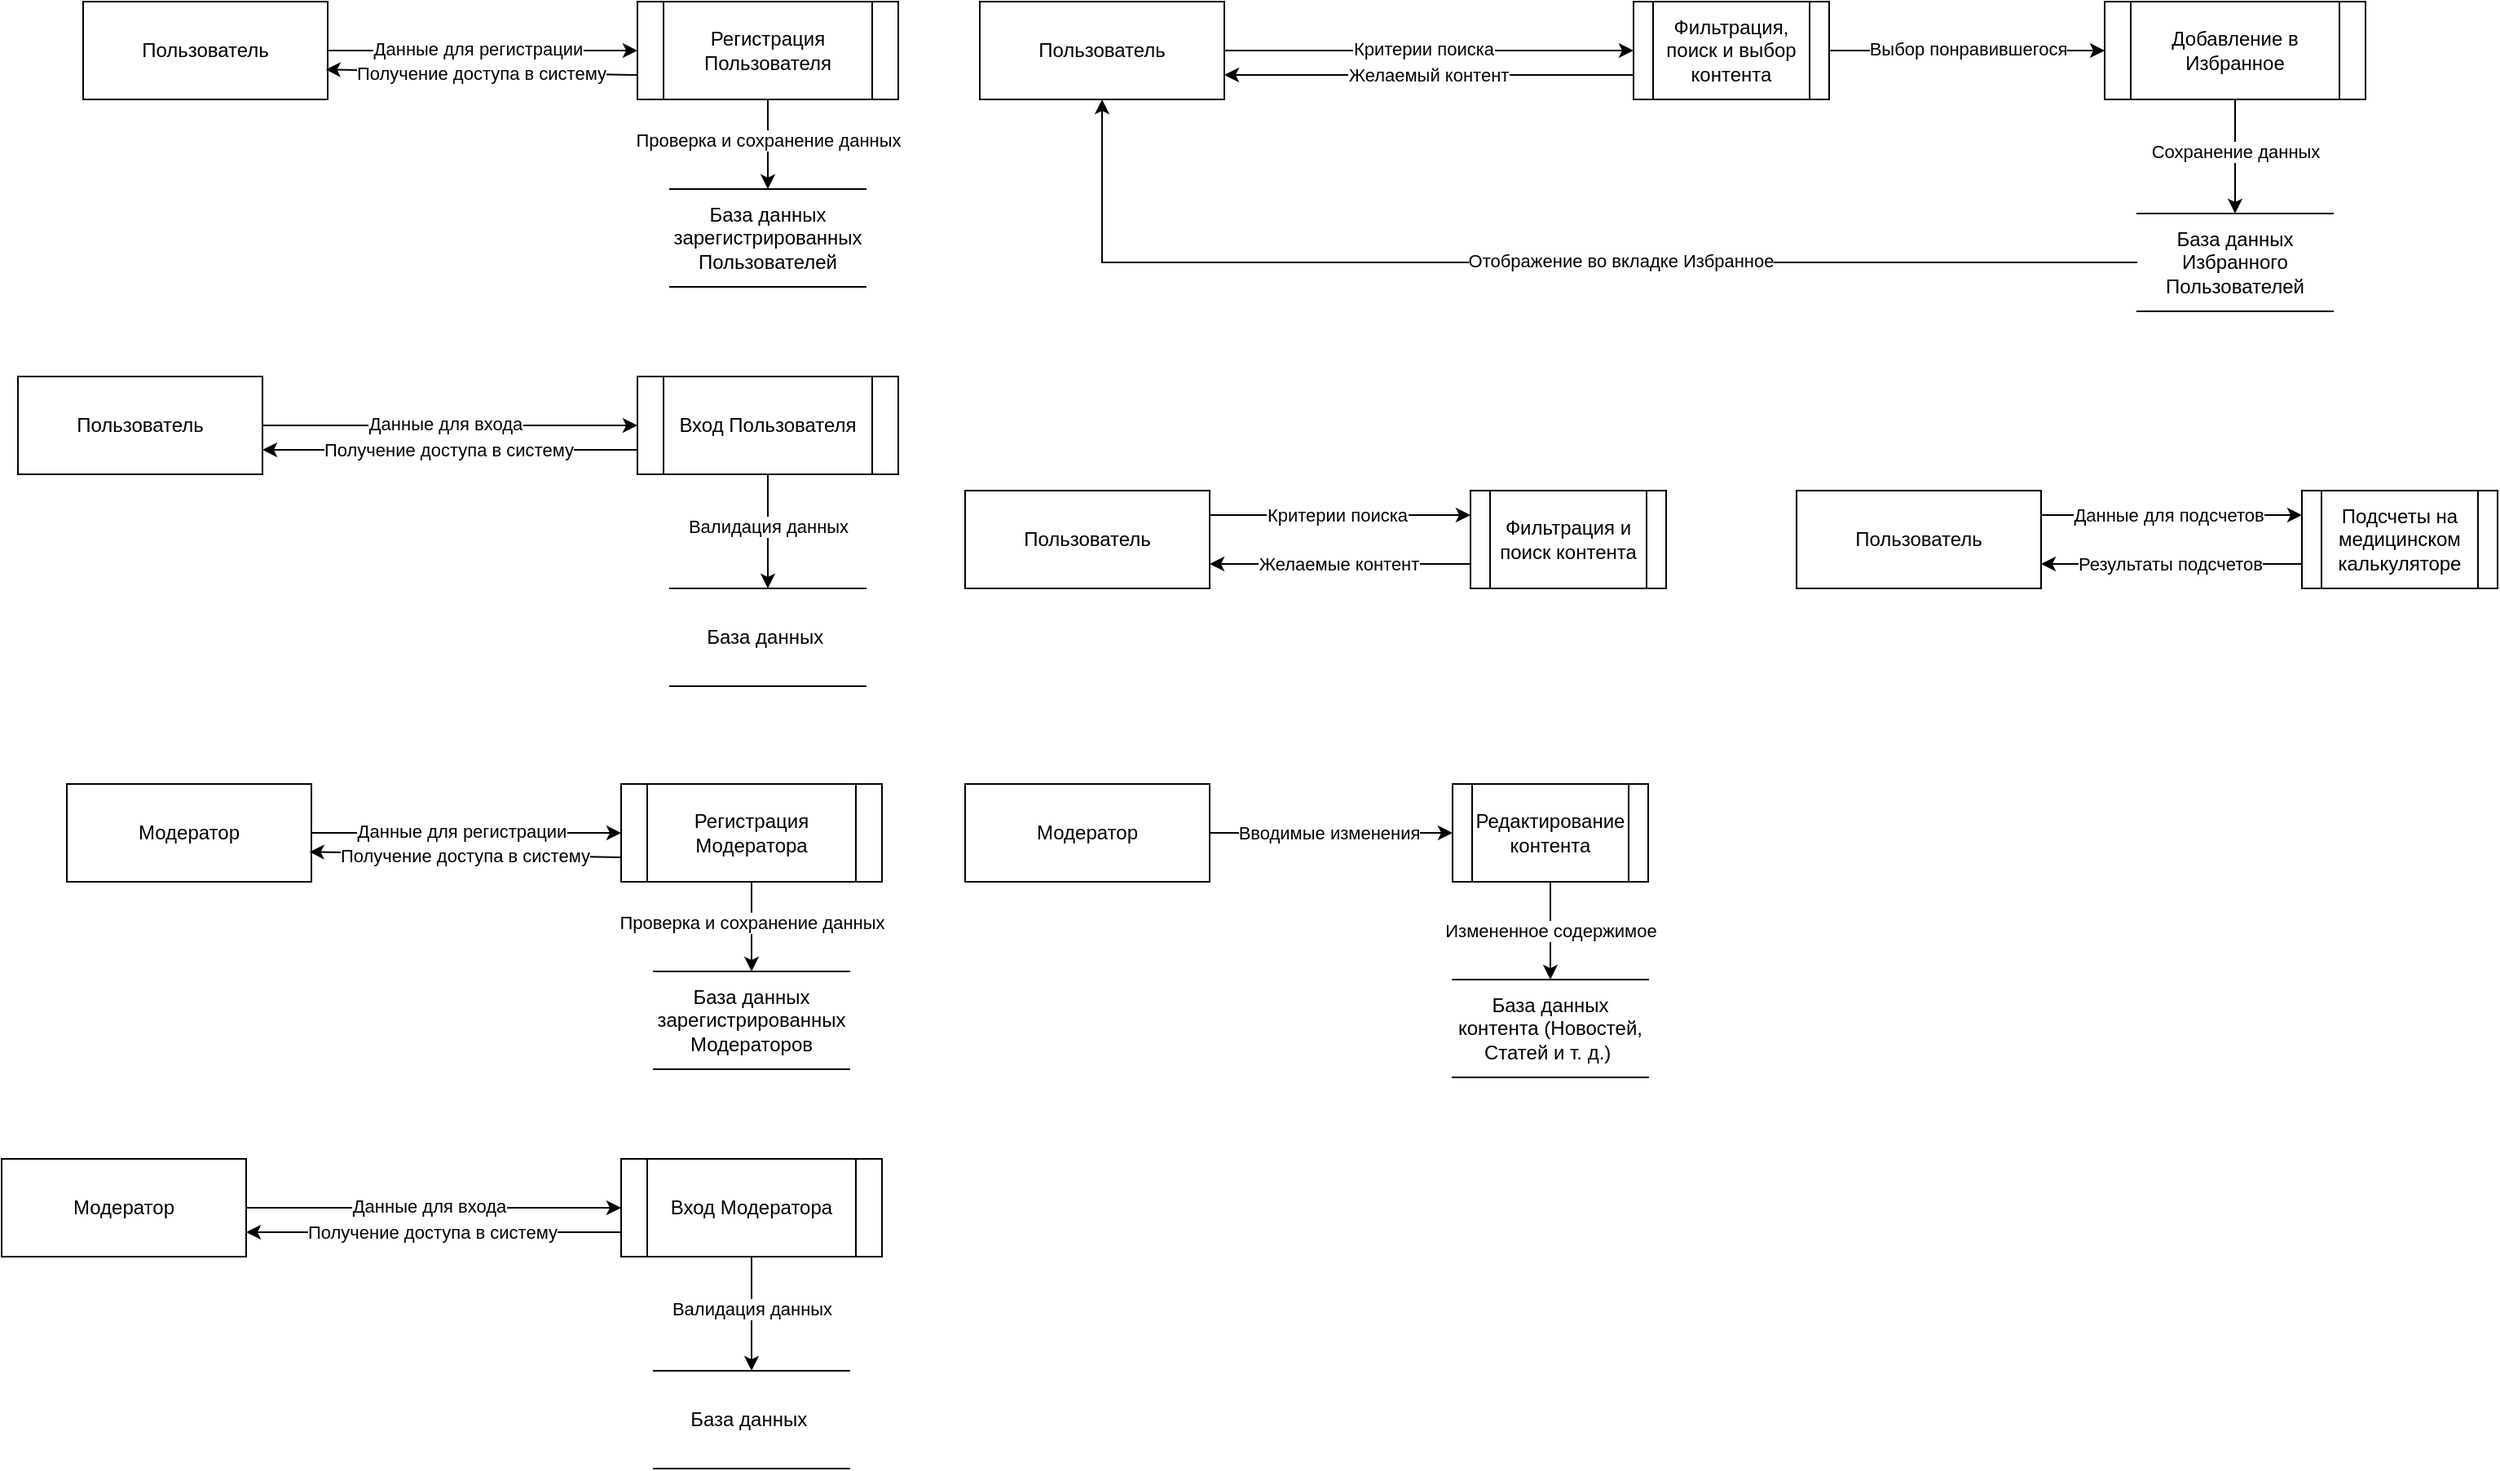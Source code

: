 <mxfile version="22.0.4" type="device">
  <diagram name="Страница — 1" id="YUm8qyB8BKFqRt-K5jFj">
    <mxGraphModel dx="2580" dy="1148" grid="1" gridSize="10" guides="1" tooltips="1" connect="1" arrows="1" fold="1" page="1" pageScale="1" pageWidth="827" pageHeight="1169" math="0" shadow="0">
      <root>
        <mxCell id="0" />
        <mxCell id="1" parent="0" />
        <mxCell id="lmXnger4jcRCsyg33RG4-57" value="" style="edgeStyle=orthogonalEdgeStyle;rounded=0;orthogonalLoop=1;jettySize=auto;html=1;" edge="1" parent="1" source="lmXnger4jcRCsyg33RG4-48" target="lmXnger4jcRCsyg33RG4-49">
          <mxGeometry relative="1" as="geometry" />
        </mxCell>
        <mxCell id="lmXnger4jcRCsyg33RG4-59" value="Данные для регистрации" style="edgeLabel;html=1;align=center;verticalAlign=middle;resizable=0;points=[];" vertex="1" connectable="0" parent="lmXnger4jcRCsyg33RG4-57">
          <mxGeometry x="-0.029" y="1" relative="1" as="geometry">
            <mxPoint as="offset" />
          </mxGeometry>
        </mxCell>
        <mxCell id="lmXnger4jcRCsyg33RG4-48" value="&lt;font style=&quot;vertical-align: inherit;&quot;&gt;&lt;font style=&quot;vertical-align: inherit;&quot;&gt;Пользователь&lt;/font&gt;&lt;/font&gt;" style="whiteSpace=wrap;html=1;align=center;" vertex="1" parent="1">
          <mxGeometry x="230" y="470" width="150" height="60" as="geometry" />
        </mxCell>
        <mxCell id="lmXnger4jcRCsyg33RG4-62" value="" style="edgeStyle=orthogonalEdgeStyle;rounded=0;orthogonalLoop=1;jettySize=auto;html=1;" edge="1" parent="1" source="lmXnger4jcRCsyg33RG4-49" target="lmXnger4jcRCsyg33RG4-50">
          <mxGeometry relative="1" as="geometry" />
        </mxCell>
        <mxCell id="lmXnger4jcRCsyg33RG4-63" value="Проверка и сохранение данных" style="edgeLabel;html=1;align=center;verticalAlign=middle;resizable=0;points=[];" vertex="1" connectable="0" parent="lmXnger4jcRCsyg33RG4-62">
          <mxGeometry x="-0.086" relative="1" as="geometry">
            <mxPoint as="offset" />
          </mxGeometry>
        </mxCell>
        <mxCell id="lmXnger4jcRCsyg33RG4-49" value="Регистрация&lt;br&gt;Пользователя" style="shape=process;whiteSpace=wrap;html=1;backgroundOutline=1;" vertex="1" parent="1">
          <mxGeometry x="570" y="470" width="160" height="60" as="geometry" />
        </mxCell>
        <mxCell id="lmXnger4jcRCsyg33RG4-50" value="База данных зарегистрированных Пользователей" style="shape=partialRectangle;whiteSpace=wrap;html=1;left=0;right=0;fillColor=none;" vertex="1" parent="1">
          <mxGeometry x="590" y="585" width="120" height="60" as="geometry" />
        </mxCell>
        <mxCell id="lmXnger4jcRCsyg33RG4-60" value="" style="endArrow=classic;html=1;rounded=0;exitX=0;exitY=0.75;exitDx=0;exitDy=0;entryX=0.992;entryY=0.694;entryDx=0;entryDy=0;entryPerimeter=0;" edge="1" parent="1">
          <mxGeometry width="50" height="50" relative="1" as="geometry">
            <mxPoint x="570" y="515" as="sourcePoint" />
            <mxPoint x="378.8" y="511.64" as="targetPoint" />
          </mxGeometry>
        </mxCell>
        <mxCell id="lmXnger4jcRCsyg33RG4-61" value="Получение доступа в систему" style="edgeLabel;html=1;align=center;verticalAlign=middle;resizable=0;points=[];" vertex="1" connectable="0" parent="lmXnger4jcRCsyg33RG4-60">
          <mxGeometry x="0.007" relative="1" as="geometry">
            <mxPoint as="offset" />
          </mxGeometry>
        </mxCell>
        <mxCell id="lmXnger4jcRCsyg33RG4-64" value="" style="edgeStyle=orthogonalEdgeStyle;rounded=0;orthogonalLoop=1;jettySize=auto;html=1;entryX=0;entryY=0.5;entryDx=0;entryDy=0;" edge="1" parent="1" source="lmXnger4jcRCsyg33RG4-66" target="lmXnger4jcRCsyg33RG4-94">
          <mxGeometry relative="1" as="geometry">
            <mxPoint x="1150" y="500" as="targetPoint" />
          </mxGeometry>
        </mxCell>
        <mxCell id="lmXnger4jcRCsyg33RG4-65" value="Критерии поиска" style="edgeLabel;html=1;align=center;verticalAlign=middle;resizable=0;points=[];" vertex="1" connectable="0" parent="lmXnger4jcRCsyg33RG4-64">
          <mxGeometry x="-0.029" y="1" relative="1" as="geometry">
            <mxPoint as="offset" />
          </mxGeometry>
        </mxCell>
        <mxCell id="lmXnger4jcRCsyg33RG4-66" value="&lt;font style=&quot;vertical-align: inherit;&quot;&gt;&lt;font style=&quot;vertical-align: inherit;&quot;&gt;Пользователь&lt;/font&gt;&lt;/font&gt;" style="whiteSpace=wrap;html=1;align=center;" vertex="1" parent="1">
          <mxGeometry x="780" y="470" width="150" height="60" as="geometry" />
        </mxCell>
        <mxCell id="lmXnger4jcRCsyg33RG4-67" value="" style="edgeStyle=orthogonalEdgeStyle;rounded=0;orthogonalLoop=1;jettySize=auto;html=1;" edge="1" parent="1" source="lmXnger4jcRCsyg33RG4-69" target="lmXnger4jcRCsyg33RG4-70">
          <mxGeometry relative="1" as="geometry" />
        </mxCell>
        <mxCell id="lmXnger4jcRCsyg33RG4-68" value="Сохранение данных" style="edgeLabel;html=1;align=center;verticalAlign=middle;resizable=0;points=[];" vertex="1" connectable="0" parent="lmXnger4jcRCsyg33RG4-67">
          <mxGeometry x="-0.086" relative="1" as="geometry">
            <mxPoint as="offset" />
          </mxGeometry>
        </mxCell>
        <mxCell id="lmXnger4jcRCsyg33RG4-69" value="Добавление в Избранное" style="shape=process;whiteSpace=wrap;html=1;backgroundOutline=1;" vertex="1" parent="1">
          <mxGeometry x="1470" y="470" width="160" height="60" as="geometry" />
        </mxCell>
        <mxCell id="lmXnger4jcRCsyg33RG4-70" value="База данных Избранного Пользователей" style="shape=partialRectangle;whiteSpace=wrap;html=1;left=0;right=0;fillColor=none;" vertex="1" parent="1">
          <mxGeometry x="1490" y="600" width="120" height="60" as="geometry" />
        </mxCell>
        <mxCell id="lmXnger4jcRCsyg33RG4-71" value="" style="endArrow=classic;html=1;rounded=0;entryX=1;entryY=0.75;entryDx=0;entryDy=0;exitX=0;exitY=0.75;exitDx=0;exitDy=0;" edge="1" parent="1" source="lmXnger4jcRCsyg33RG4-94" target="lmXnger4jcRCsyg33RG4-66">
          <mxGeometry width="50" height="50" relative="1" as="geometry">
            <mxPoint x="1170" y="510" as="sourcePoint" />
            <mxPoint x="958.8" y="511.64" as="targetPoint" />
          </mxGeometry>
        </mxCell>
        <mxCell id="lmXnger4jcRCsyg33RG4-72" value="Желаемый контент" style="edgeLabel;html=1;align=center;verticalAlign=middle;resizable=0;points=[];" vertex="1" connectable="0" parent="lmXnger4jcRCsyg33RG4-71">
          <mxGeometry x="0.007" relative="1" as="geometry">
            <mxPoint as="offset" />
          </mxGeometry>
        </mxCell>
        <mxCell id="lmXnger4jcRCsyg33RG4-73" value="" style="edgeStyle=orthogonalEdgeStyle;rounded=0;orthogonalLoop=1;jettySize=auto;html=1;" edge="1" parent="1" source="lmXnger4jcRCsyg33RG4-75" target="lmXnger4jcRCsyg33RG4-78">
          <mxGeometry relative="1" as="geometry" />
        </mxCell>
        <mxCell id="lmXnger4jcRCsyg33RG4-74" value="Данные для входа" style="edgeLabel;html=1;align=center;verticalAlign=middle;resizable=0;points=[];" vertex="1" connectable="0" parent="lmXnger4jcRCsyg33RG4-73">
          <mxGeometry x="-0.029" y="1" relative="1" as="geometry">
            <mxPoint as="offset" />
          </mxGeometry>
        </mxCell>
        <mxCell id="lmXnger4jcRCsyg33RG4-75" value="&lt;font style=&quot;vertical-align: inherit;&quot;&gt;&lt;font style=&quot;vertical-align: inherit;&quot;&gt;Пользователь&lt;/font&gt;&lt;/font&gt;" style="whiteSpace=wrap;html=1;align=center;" vertex="1" parent="1">
          <mxGeometry x="190" y="700" width="150" height="60" as="geometry" />
        </mxCell>
        <mxCell id="lmXnger4jcRCsyg33RG4-76" value="" style="edgeStyle=orthogonalEdgeStyle;rounded=0;orthogonalLoop=1;jettySize=auto;html=1;" edge="1" parent="1" source="lmXnger4jcRCsyg33RG4-78" target="lmXnger4jcRCsyg33RG4-79">
          <mxGeometry relative="1" as="geometry" />
        </mxCell>
        <mxCell id="lmXnger4jcRCsyg33RG4-77" value="Валидация данных" style="edgeLabel;html=1;align=center;verticalAlign=middle;resizable=0;points=[];" vertex="1" connectable="0" parent="lmXnger4jcRCsyg33RG4-76">
          <mxGeometry x="-0.086" relative="1" as="geometry">
            <mxPoint as="offset" />
          </mxGeometry>
        </mxCell>
        <mxCell id="lmXnger4jcRCsyg33RG4-78" value="Вход Пользователя" style="shape=process;whiteSpace=wrap;html=1;backgroundOutline=1;" vertex="1" parent="1">
          <mxGeometry x="570" y="700" width="160" height="60" as="geometry" />
        </mxCell>
        <mxCell id="lmXnger4jcRCsyg33RG4-79" value="База данных&amp;nbsp;" style="shape=partialRectangle;whiteSpace=wrap;html=1;left=0;right=0;fillColor=none;" vertex="1" parent="1">
          <mxGeometry x="590" y="830" width="120" height="60" as="geometry" />
        </mxCell>
        <mxCell id="lmXnger4jcRCsyg33RG4-80" value="" style="endArrow=classic;html=1;rounded=0;exitX=0;exitY=0.75;exitDx=0;exitDy=0;entryX=1;entryY=0.75;entryDx=0;entryDy=0;" edge="1" parent="1" source="lmXnger4jcRCsyg33RG4-78" target="lmXnger4jcRCsyg33RG4-75">
          <mxGeometry width="50" height="50" relative="1" as="geometry">
            <mxPoint x="530" y="745" as="sourcePoint" />
            <mxPoint x="338.8" y="741.64" as="targetPoint" />
          </mxGeometry>
        </mxCell>
        <mxCell id="lmXnger4jcRCsyg33RG4-81" value="Получение доступа в систему" style="edgeLabel;html=1;align=center;verticalAlign=middle;resizable=0;points=[];" vertex="1" connectable="0" parent="lmXnger4jcRCsyg33RG4-80">
          <mxGeometry x="0.007" relative="1" as="geometry">
            <mxPoint as="offset" />
          </mxGeometry>
        </mxCell>
        <mxCell id="lmXnger4jcRCsyg33RG4-84" value="" style="edgeStyle=orthogonalEdgeStyle;rounded=0;orthogonalLoop=1;jettySize=auto;html=1;exitX=1;exitY=0.25;exitDx=0;exitDy=0;entryX=0;entryY=0.25;entryDx=0;entryDy=0;" edge="1" parent="1" source="lmXnger4jcRCsyg33RG4-82" target="lmXnger4jcRCsyg33RG4-83">
          <mxGeometry relative="1" as="geometry">
            <mxPoint x="921" y="787" as="sourcePoint" />
            <mxPoint x="1071" y="785" as="targetPoint" />
          </mxGeometry>
        </mxCell>
        <mxCell id="lmXnger4jcRCsyg33RG4-85" value="Критерии поиска" style="edgeLabel;html=1;align=center;verticalAlign=middle;resizable=0;points=[];" vertex="1" connectable="0" parent="lmXnger4jcRCsyg33RG4-84">
          <mxGeometry x="-0.023" relative="1" as="geometry">
            <mxPoint as="offset" />
          </mxGeometry>
        </mxCell>
        <mxCell id="lmXnger4jcRCsyg33RG4-82" value="&lt;font style=&quot;vertical-align: inherit;&quot;&gt;&lt;font style=&quot;vertical-align: inherit;&quot;&gt;Пользователь&lt;/font&gt;&lt;/font&gt;" style="whiteSpace=wrap;html=1;align=center;" vertex="1" parent="1">
          <mxGeometry x="771" y="770" width="150" height="60" as="geometry" />
        </mxCell>
        <mxCell id="lmXnger4jcRCsyg33RG4-83" value="Фильтрация и поиск контента" style="shape=process;whiteSpace=wrap;html=1;backgroundOutline=1;" vertex="1" parent="1">
          <mxGeometry x="1081" y="770" width="120" height="60" as="geometry" />
        </mxCell>
        <mxCell id="lmXnger4jcRCsyg33RG4-86" value="" style="endArrow=classic;html=1;rounded=0;exitX=0;exitY=0.75;exitDx=0;exitDy=0;entryX=1;entryY=0.75;entryDx=0;entryDy=0;" edge="1" parent="1" source="lmXnger4jcRCsyg33RG4-83" target="lmXnger4jcRCsyg33RG4-82">
          <mxGeometry width="50" height="50" relative="1" as="geometry">
            <mxPoint x="1061" y="817" as="sourcePoint" />
            <mxPoint x="931" y="817" as="targetPoint" />
          </mxGeometry>
        </mxCell>
        <mxCell id="lmXnger4jcRCsyg33RG4-87" value="Желаемые контент" style="edgeLabel;html=1;align=center;verticalAlign=middle;resizable=0;points=[];" vertex="1" connectable="0" parent="lmXnger4jcRCsyg33RG4-86">
          <mxGeometry x="0.02" y="1" relative="1" as="geometry">
            <mxPoint y="-1" as="offset" />
          </mxGeometry>
        </mxCell>
        <mxCell id="lmXnger4jcRCsyg33RG4-88" value="" style="edgeStyle=orthogonalEdgeStyle;rounded=0;orthogonalLoop=1;jettySize=auto;html=1;exitX=1;exitY=0.25;exitDx=0;exitDy=0;entryX=0;entryY=0.25;entryDx=0;entryDy=0;" edge="1" parent="1" source="lmXnger4jcRCsyg33RG4-90" target="lmXnger4jcRCsyg33RG4-91">
          <mxGeometry relative="1" as="geometry">
            <mxPoint x="1431" y="787" as="sourcePoint" />
            <mxPoint x="1581" y="785" as="targetPoint" />
          </mxGeometry>
        </mxCell>
        <mxCell id="lmXnger4jcRCsyg33RG4-89" value="Данные для подсчетов" style="edgeLabel;html=1;align=center;verticalAlign=middle;resizable=0;points=[];" vertex="1" connectable="0" parent="lmXnger4jcRCsyg33RG4-88">
          <mxGeometry x="-0.023" relative="1" as="geometry">
            <mxPoint as="offset" />
          </mxGeometry>
        </mxCell>
        <mxCell id="lmXnger4jcRCsyg33RG4-90" value="&lt;font style=&quot;vertical-align: inherit;&quot;&gt;&lt;font style=&quot;vertical-align: inherit;&quot;&gt;Пользователь&lt;/font&gt;&lt;/font&gt;" style="whiteSpace=wrap;html=1;align=center;" vertex="1" parent="1">
          <mxGeometry x="1281" y="770" width="150" height="60" as="geometry" />
        </mxCell>
        <mxCell id="lmXnger4jcRCsyg33RG4-91" value="Подсчеты на медицинском калькуляторе" style="shape=process;whiteSpace=wrap;html=1;backgroundOutline=1;" vertex="1" parent="1">
          <mxGeometry x="1591" y="770" width="120" height="60" as="geometry" />
        </mxCell>
        <mxCell id="lmXnger4jcRCsyg33RG4-92" value="" style="endArrow=classic;html=1;rounded=0;exitX=0;exitY=0.75;exitDx=0;exitDy=0;entryX=1;entryY=0.75;entryDx=0;entryDy=0;" edge="1" parent="1" source="lmXnger4jcRCsyg33RG4-91" target="lmXnger4jcRCsyg33RG4-90">
          <mxGeometry width="50" height="50" relative="1" as="geometry">
            <mxPoint x="1571" y="817" as="sourcePoint" />
            <mxPoint x="1441" y="817" as="targetPoint" />
          </mxGeometry>
        </mxCell>
        <mxCell id="lmXnger4jcRCsyg33RG4-93" value="Результаты подсчетов" style="edgeLabel;html=1;align=center;verticalAlign=middle;resizable=0;points=[];" vertex="1" connectable="0" parent="lmXnger4jcRCsyg33RG4-92">
          <mxGeometry x="0.02" y="1" relative="1" as="geometry">
            <mxPoint y="-1" as="offset" />
          </mxGeometry>
        </mxCell>
        <mxCell id="lmXnger4jcRCsyg33RG4-95" value="" style="edgeStyle=orthogonalEdgeStyle;rounded=0;orthogonalLoop=1;jettySize=auto;html=1;" edge="1" parent="1" source="lmXnger4jcRCsyg33RG4-94" target="lmXnger4jcRCsyg33RG4-69">
          <mxGeometry relative="1" as="geometry" />
        </mxCell>
        <mxCell id="lmXnger4jcRCsyg33RG4-96" value="Выбор понравившегося" style="edgeLabel;html=1;align=center;verticalAlign=middle;resizable=0;points=[];" vertex="1" connectable="0" parent="lmXnger4jcRCsyg33RG4-95">
          <mxGeometry x="-0.002" y="1" relative="1" as="geometry">
            <mxPoint as="offset" />
          </mxGeometry>
        </mxCell>
        <mxCell id="lmXnger4jcRCsyg33RG4-94" value="Фильтрация, поиск и выбор контента" style="shape=process;whiteSpace=wrap;html=1;backgroundOutline=1;" vertex="1" parent="1">
          <mxGeometry x="1181" y="470" width="120" height="60" as="geometry" />
        </mxCell>
        <mxCell id="lmXnger4jcRCsyg33RG4-97" value="" style="endArrow=classic;html=1;rounded=0;edgeStyle=orthogonalEdgeStyle;" edge="1" parent="1" source="lmXnger4jcRCsyg33RG4-70" target="lmXnger4jcRCsyg33RG4-66">
          <mxGeometry width="50" height="50" relative="1" as="geometry">
            <mxPoint x="1360" y="650" as="sourcePoint" />
            <mxPoint x="840" y="630" as="targetPoint" />
          </mxGeometry>
        </mxCell>
        <mxCell id="lmXnger4jcRCsyg33RG4-98" value="Отображение во вкладке Избранное" style="edgeLabel;html=1;align=center;verticalAlign=middle;resizable=0;points=[];" vertex="1" connectable="0" parent="lmXnger4jcRCsyg33RG4-97">
          <mxGeometry x="-0.137" y="1" relative="1" as="geometry">
            <mxPoint y="-2" as="offset" />
          </mxGeometry>
        </mxCell>
        <mxCell id="lmXnger4jcRCsyg33RG4-100" value="" style="edgeStyle=orthogonalEdgeStyle;rounded=0;orthogonalLoop=1;jettySize=auto;html=1;" edge="1" parent="1" source="lmXnger4jcRCsyg33RG4-102" target="lmXnger4jcRCsyg33RG4-105">
          <mxGeometry relative="1" as="geometry" />
        </mxCell>
        <mxCell id="lmXnger4jcRCsyg33RG4-101" value="Данные для регистрации" style="edgeLabel;html=1;align=center;verticalAlign=middle;resizable=0;points=[];" vertex="1" connectable="0" parent="lmXnger4jcRCsyg33RG4-100">
          <mxGeometry x="-0.029" y="1" relative="1" as="geometry">
            <mxPoint as="offset" />
          </mxGeometry>
        </mxCell>
        <mxCell id="lmXnger4jcRCsyg33RG4-102" value="&lt;font style=&quot;vertical-align: inherit;&quot;&gt;&lt;font style=&quot;vertical-align: inherit;&quot;&gt;Модератор&lt;/font&gt;&lt;/font&gt;" style="whiteSpace=wrap;html=1;align=center;" vertex="1" parent="1">
          <mxGeometry x="220" y="950" width="150" height="60" as="geometry" />
        </mxCell>
        <mxCell id="lmXnger4jcRCsyg33RG4-103" value="" style="edgeStyle=orthogonalEdgeStyle;rounded=0;orthogonalLoop=1;jettySize=auto;html=1;" edge="1" parent="1" source="lmXnger4jcRCsyg33RG4-105" target="lmXnger4jcRCsyg33RG4-106">
          <mxGeometry relative="1" as="geometry" />
        </mxCell>
        <mxCell id="lmXnger4jcRCsyg33RG4-104" value="Проверка и сохранение данных" style="edgeLabel;html=1;align=center;verticalAlign=middle;resizable=0;points=[];" vertex="1" connectable="0" parent="lmXnger4jcRCsyg33RG4-103">
          <mxGeometry x="-0.086" relative="1" as="geometry">
            <mxPoint as="offset" />
          </mxGeometry>
        </mxCell>
        <mxCell id="lmXnger4jcRCsyg33RG4-105" value="Регистрация&lt;br&gt;Модератора" style="shape=process;whiteSpace=wrap;html=1;backgroundOutline=1;" vertex="1" parent="1">
          <mxGeometry x="560" y="950" width="160" height="60" as="geometry" />
        </mxCell>
        <mxCell id="lmXnger4jcRCsyg33RG4-106" value="База данных зарегистрированных Модераторов" style="shape=partialRectangle;whiteSpace=wrap;html=1;left=0;right=0;fillColor=none;" vertex="1" parent="1">
          <mxGeometry x="580" y="1065" width="120" height="60" as="geometry" />
        </mxCell>
        <mxCell id="lmXnger4jcRCsyg33RG4-107" value="" style="endArrow=classic;html=1;rounded=0;exitX=0;exitY=0.75;exitDx=0;exitDy=0;entryX=0.992;entryY=0.694;entryDx=0;entryDy=0;entryPerimeter=0;" edge="1" parent="1">
          <mxGeometry width="50" height="50" relative="1" as="geometry">
            <mxPoint x="560" y="995" as="sourcePoint" />
            <mxPoint x="368.8" y="991.64" as="targetPoint" />
          </mxGeometry>
        </mxCell>
        <mxCell id="lmXnger4jcRCsyg33RG4-108" value="Получение доступа в систему" style="edgeLabel;html=1;align=center;verticalAlign=middle;resizable=0;points=[];" vertex="1" connectable="0" parent="lmXnger4jcRCsyg33RG4-107">
          <mxGeometry x="0.007" relative="1" as="geometry">
            <mxPoint as="offset" />
          </mxGeometry>
        </mxCell>
        <mxCell id="lmXnger4jcRCsyg33RG4-109" value="" style="edgeStyle=orthogonalEdgeStyle;rounded=0;orthogonalLoop=1;jettySize=auto;html=1;" edge="1" parent="1" source="lmXnger4jcRCsyg33RG4-111" target="lmXnger4jcRCsyg33RG4-114">
          <mxGeometry relative="1" as="geometry" />
        </mxCell>
        <mxCell id="lmXnger4jcRCsyg33RG4-110" value="Данные для входа" style="edgeLabel;html=1;align=center;verticalAlign=middle;resizable=0;points=[];" vertex="1" connectable="0" parent="lmXnger4jcRCsyg33RG4-109">
          <mxGeometry x="-0.029" y="1" relative="1" as="geometry">
            <mxPoint as="offset" />
          </mxGeometry>
        </mxCell>
        <mxCell id="lmXnger4jcRCsyg33RG4-111" value="&lt;font style=&quot;vertical-align: inherit;&quot;&gt;&lt;font style=&quot;vertical-align: inherit;&quot;&gt;Модератор&lt;/font&gt;&lt;/font&gt;" style="whiteSpace=wrap;html=1;align=center;" vertex="1" parent="1">
          <mxGeometry x="180" y="1180" width="150" height="60" as="geometry" />
        </mxCell>
        <mxCell id="lmXnger4jcRCsyg33RG4-112" value="" style="edgeStyle=orthogonalEdgeStyle;rounded=0;orthogonalLoop=1;jettySize=auto;html=1;" edge="1" parent="1" source="lmXnger4jcRCsyg33RG4-114" target="lmXnger4jcRCsyg33RG4-115">
          <mxGeometry relative="1" as="geometry" />
        </mxCell>
        <mxCell id="lmXnger4jcRCsyg33RG4-113" value="Валидация данных" style="edgeLabel;html=1;align=center;verticalAlign=middle;resizable=0;points=[];" vertex="1" connectable="0" parent="lmXnger4jcRCsyg33RG4-112">
          <mxGeometry x="-0.086" relative="1" as="geometry">
            <mxPoint as="offset" />
          </mxGeometry>
        </mxCell>
        <mxCell id="lmXnger4jcRCsyg33RG4-114" value="Вход Модератора" style="shape=process;whiteSpace=wrap;html=1;backgroundOutline=1;" vertex="1" parent="1">
          <mxGeometry x="560" y="1180" width="160" height="60" as="geometry" />
        </mxCell>
        <mxCell id="lmXnger4jcRCsyg33RG4-115" value="База данных&amp;nbsp;" style="shape=partialRectangle;whiteSpace=wrap;html=1;left=0;right=0;fillColor=none;" vertex="1" parent="1">
          <mxGeometry x="580" y="1310" width="120" height="60" as="geometry" />
        </mxCell>
        <mxCell id="lmXnger4jcRCsyg33RG4-116" value="" style="endArrow=classic;html=1;rounded=0;exitX=0;exitY=0.75;exitDx=0;exitDy=0;entryX=1;entryY=0.75;entryDx=0;entryDy=0;" edge="1" parent="1" source="lmXnger4jcRCsyg33RG4-114" target="lmXnger4jcRCsyg33RG4-111">
          <mxGeometry width="50" height="50" relative="1" as="geometry">
            <mxPoint x="520" y="1225" as="sourcePoint" />
            <mxPoint x="328.8" y="1221.64" as="targetPoint" />
          </mxGeometry>
        </mxCell>
        <mxCell id="lmXnger4jcRCsyg33RG4-117" value="Получение доступа в систему" style="edgeLabel;html=1;align=center;verticalAlign=middle;resizable=0;points=[];" vertex="1" connectable="0" parent="lmXnger4jcRCsyg33RG4-116">
          <mxGeometry x="0.007" relative="1" as="geometry">
            <mxPoint as="offset" />
          </mxGeometry>
        </mxCell>
        <mxCell id="lmXnger4jcRCsyg33RG4-120" value="" style="edgeStyle=orthogonalEdgeStyle;rounded=0;orthogonalLoop=1;jettySize=auto;html=1;" edge="1" parent="1" source="lmXnger4jcRCsyg33RG4-118" target="lmXnger4jcRCsyg33RG4-119">
          <mxGeometry relative="1" as="geometry" />
        </mxCell>
        <mxCell id="lmXnger4jcRCsyg33RG4-121" value="Вводимые изменения" style="edgeLabel;html=1;align=center;verticalAlign=middle;resizable=0;points=[];" vertex="1" connectable="0" parent="lmXnger4jcRCsyg33RG4-120">
          <mxGeometry x="-0.018" relative="1" as="geometry">
            <mxPoint as="offset" />
          </mxGeometry>
        </mxCell>
        <mxCell id="lmXnger4jcRCsyg33RG4-118" value="&lt;font style=&quot;vertical-align: inherit;&quot;&gt;&lt;font style=&quot;vertical-align: inherit;&quot;&gt;Модератор&lt;/font&gt;&lt;/font&gt;" style="whiteSpace=wrap;html=1;align=center;" vertex="1" parent="1">
          <mxGeometry x="771" y="950" width="150" height="60" as="geometry" />
        </mxCell>
        <mxCell id="lmXnger4jcRCsyg33RG4-123" value="" style="edgeStyle=orthogonalEdgeStyle;rounded=0;orthogonalLoop=1;jettySize=auto;html=1;" edge="1" parent="1" source="lmXnger4jcRCsyg33RG4-119" target="lmXnger4jcRCsyg33RG4-122">
          <mxGeometry relative="1" as="geometry" />
        </mxCell>
        <mxCell id="lmXnger4jcRCsyg33RG4-124" value="Измененное содержимое" style="edgeLabel;html=1;align=center;verticalAlign=middle;resizable=0;points=[];" vertex="1" connectable="0" parent="lmXnger4jcRCsyg33RG4-123">
          <mxGeometry x="-0.013" relative="1" as="geometry">
            <mxPoint as="offset" />
          </mxGeometry>
        </mxCell>
        <mxCell id="lmXnger4jcRCsyg33RG4-119" value="Редактирование контента" style="shape=process;whiteSpace=wrap;html=1;backgroundOutline=1;" vertex="1" parent="1">
          <mxGeometry x="1070" y="950" width="120" height="60" as="geometry" />
        </mxCell>
        <mxCell id="lmXnger4jcRCsyg33RG4-122" value="База данных&lt;br&gt;контента (Новостей, Статей и т. д.)&amp;nbsp;" style="shape=partialRectangle;whiteSpace=wrap;html=1;left=0;right=0;fillColor=none;" vertex="1" parent="1">
          <mxGeometry x="1070" y="1070" width="120" height="60" as="geometry" />
        </mxCell>
      </root>
    </mxGraphModel>
  </diagram>
</mxfile>
